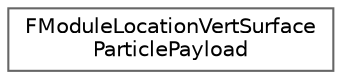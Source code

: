 digraph "Graphical Class Hierarchy"
{
 // INTERACTIVE_SVG=YES
 // LATEX_PDF_SIZE
  bgcolor="transparent";
  edge [fontname=Helvetica,fontsize=10,labelfontname=Helvetica,labelfontsize=10];
  node [fontname=Helvetica,fontsize=10,shape=box,height=0.2,width=0.4];
  rankdir="LR";
  Node0 [id="Node000000",label="FModuleLocationVertSurface\lParticlePayload",height=0.2,width=0.4,color="grey40", fillcolor="white", style="filled",URL="$d6/d27/structFModuleLocationVertSurfaceParticlePayload.html",tooltip="ModuleLocationVertSurface per-particle payload - only used if updating each frame."];
}
